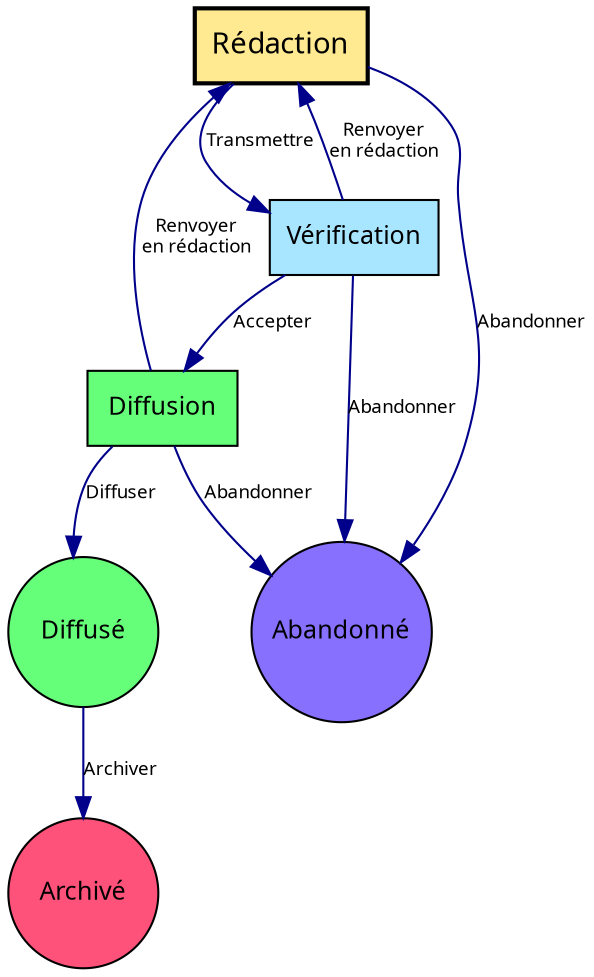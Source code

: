 digraph "Défaut" {
    ratio="fill";
    rankdir=TB;
    bgcolor="transparent";
    {rank=1; "Rédaction";}
    splines=true; fontsize=9; fontname=sans;
    node [shape = circle, style=filled, fixedsize=true,fontsize=12,fontname=sans];
    edge [shape = circle, style=filled, fixedsize=true,fontsize=9,fontname=sans];

    "Rédaction" [label="Rédaction",shape = box, style=filled, fixedsize=false,width=1.0, fontname=sans, fillcolor="#FFE991", penwidth=2];
    "Vérification" [label="Vérification",shape = box, style=filled, fixedsize=false,width=1.0, fontname=sans, fillcolor="#A8E5FF"];
    "Diffusion" [label="Diffusion",shape = box, style=filled, fixedsize=false,width=1.0, fontname=sans, fillcolor="#66FF7A"];
    "Diffusé" [label="Diffusé",shape = circle, style=filled, fixedsize=false,width=1.0, fontname=sans, fillcolor="#66FF7A"];
    "Archivé" [label="Archivé",shape = circle, style=filled, fixedsize=false,width=1.0, fontname=sans, fillcolor="#FF527A"];
    "Abandonné" [label="Abandonné",shape = circle, style=filled, fixedsize=false,width=1.0, fontname=sans, fillcolor="#8870FF"];

    "Rédaction" -> "Vérification" [labelfontsize=6,color="#00008b" ,labelfontname=sans, label="Transmettre"];
    "Vérification" -> "Rédaction" [labelfontsize=6,color="#00008b" ,labelfontname=sans, label="Renvoyer\nen rédaction"];
    "Vérification" -> "Diffusion" [labelfontsize=6,color="#00008b" ,labelfontname=sans, label="Accepter"];
    "Diffusion" -> "Rédaction" [labelfontsize=6,color="#00008b" ,labelfontname=sans, label="Renvoyer\nen rédaction"];
    "Diffusion" -> "Diffusé" [labelfontsize=6,color="#00008b" ,labelfontname=sans, label="Diffuser"];
    "Diffusé" -> "Archivé" [labelfontsize=6,color="#00008b" ,labelfontname=sans, label="Archiver"];

    "Rédaction" -> "Abandonné" [labelfontsize=6,color="#00008b" ,labelfontname=sans, label="Abandonner"];
    "Vérification" -> "Abandonné" [labelfontsize=6,color="#00008b" ,labelfontname=sans, label="Abandonner"];
    "Diffusion" -> "Abandonné" [labelfontsize=6,color="#00008b" ,labelfontname=sans, label="Abandonner"];
}